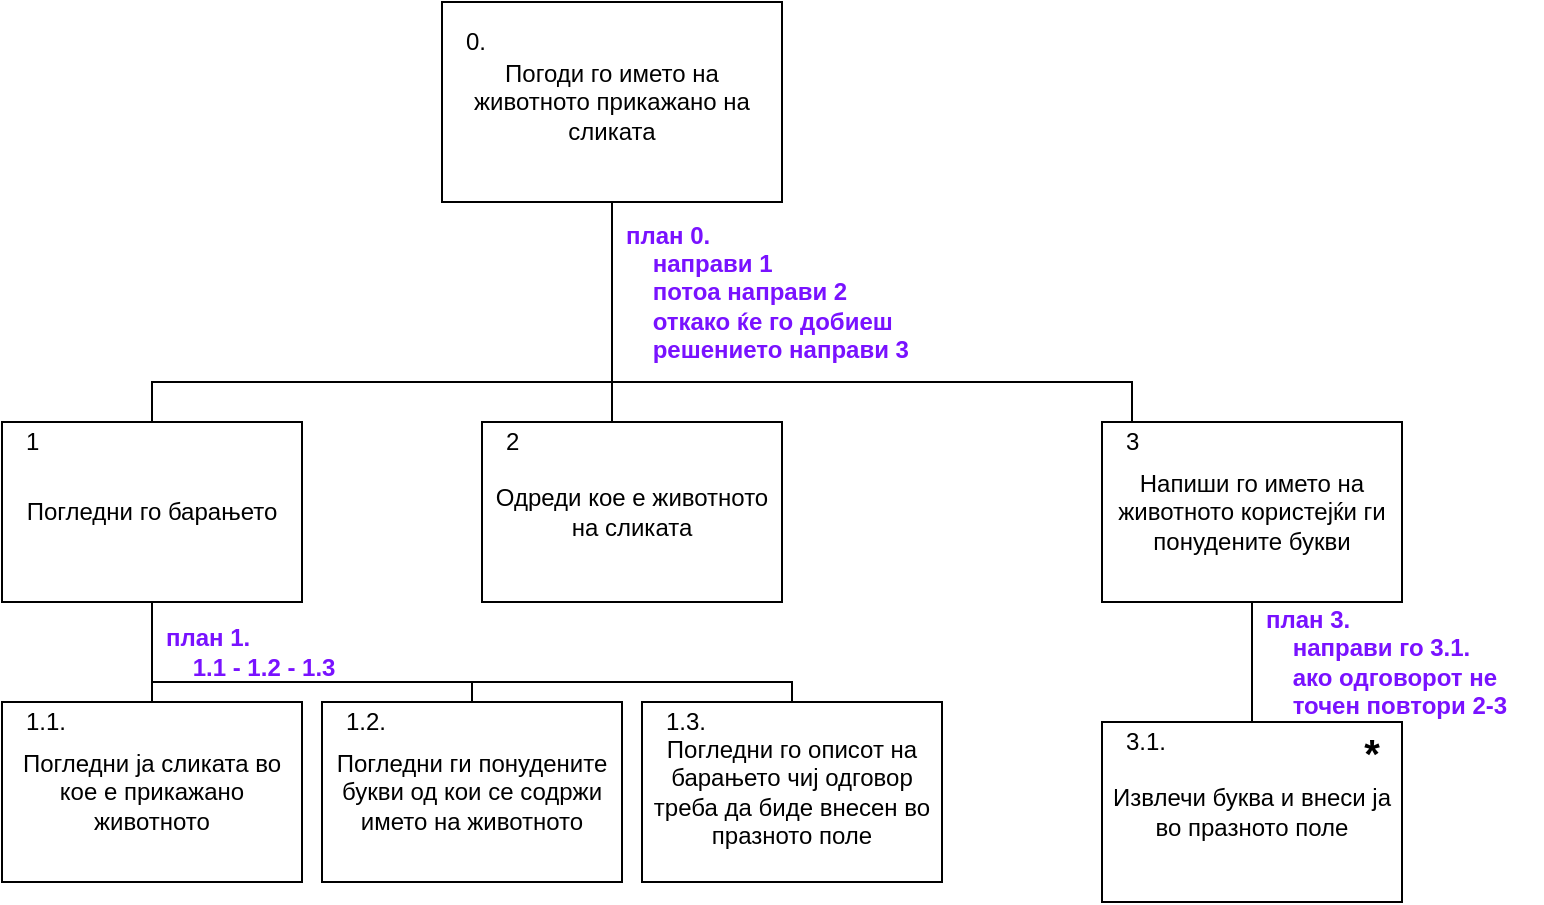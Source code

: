 <mxfile version="13.10.0" type="github">
  <diagram id="dbmzpbNbU_0EVoZNfDKH" name="Page-1">
    <mxGraphModel dx="1038" dy="1717" grid="1" gridSize="10" guides="1" tooltips="1" connect="1" arrows="1" fold="1" page="1" pageScale="1" pageWidth="827" pageHeight="1169" math="0" shadow="0">
      <root>
        <mxCell id="0" />
        <mxCell id="1" parent="0" />
        <mxCell id="J5Uw7S5W74ju-p9mBWIw-18" style="edgeStyle=orthogonalEdgeStyle;rounded=0;orthogonalLoop=1;jettySize=auto;html=1;endArrow=none;endFill=0;" parent="1" source="J5Uw7S5W74ju-p9mBWIw-2" target="J5Uw7S5W74ju-p9mBWIw-4" edge="1">
          <mxGeometry relative="1" as="geometry">
            <Array as="points">
              <mxPoint x="335" y="170" />
              <mxPoint x="105" y="170" />
            </Array>
          </mxGeometry>
        </mxCell>
        <mxCell id="J5Uw7S5W74ju-p9mBWIw-19" style="edgeStyle=orthogonalEdgeStyle;rounded=0;orthogonalLoop=1;jettySize=auto;html=1;endArrow=none;endFill=0;" parent="1" source="J5Uw7S5W74ju-p9mBWIw-2" target="J5Uw7S5W74ju-p9mBWIw-7" edge="1">
          <mxGeometry relative="1" as="geometry">
            <Array as="points">
              <mxPoint x="335" y="170" />
              <mxPoint x="335" y="170" />
            </Array>
          </mxGeometry>
        </mxCell>
        <mxCell id="J5Uw7S5W74ju-p9mBWIw-20" style="edgeStyle=orthogonalEdgeStyle;rounded=0;orthogonalLoop=1;jettySize=auto;html=1;endArrow=none;endFill=0;" parent="1" source="J5Uw7S5W74ju-p9mBWIw-2" target="J5Uw7S5W74ju-p9mBWIw-8" edge="1">
          <mxGeometry relative="1" as="geometry">
            <Array as="points">
              <mxPoint x="335" y="170" />
              <mxPoint x="595" y="170" />
            </Array>
          </mxGeometry>
        </mxCell>
        <mxCell id="J5Uw7S5W74ju-p9mBWIw-2" value="Погоди го името на животното прикажано на сликата" style="rounded=0;whiteSpace=wrap;html=1;" parent="1" vertex="1">
          <mxGeometry x="250" y="-20" width="170" height="100" as="geometry" />
        </mxCell>
        <mxCell id="J5Uw7S5W74ju-p9mBWIw-3" value="0." style="text;html=1;strokeColor=none;fillColor=none;align=left;verticalAlign=middle;whiteSpace=wrap;rounded=0;" parent="1" vertex="1">
          <mxGeometry x="260" y="-10" width="30" height="20" as="geometry" />
        </mxCell>
        <mxCell id="J5Uw7S5W74ju-p9mBWIw-27" style="edgeStyle=orthogonalEdgeStyle;rounded=0;orthogonalLoop=1;jettySize=auto;html=1;entryX=0.5;entryY=0;entryDx=0;entryDy=0;endArrow=none;endFill=0;" parent="1" source="J5Uw7S5W74ju-p9mBWIw-4" target="J5Uw7S5W74ju-p9mBWIw-9" edge="1">
          <mxGeometry relative="1" as="geometry" />
        </mxCell>
        <mxCell id="J5Uw7S5W74ju-p9mBWIw-28" style="edgeStyle=orthogonalEdgeStyle;rounded=0;orthogonalLoop=1;jettySize=auto;html=1;endArrow=none;endFill=0;" parent="1" source="J5Uw7S5W74ju-p9mBWIw-4" target="J5Uw7S5W74ju-p9mBWIw-5" edge="1">
          <mxGeometry relative="1" as="geometry">
            <Array as="points">
              <mxPoint x="105" y="320" />
              <mxPoint x="265" y="320" />
            </Array>
          </mxGeometry>
        </mxCell>
        <mxCell id="J5Uw7S5W74ju-p9mBWIw-29" style="edgeStyle=orthogonalEdgeStyle;rounded=0;orthogonalLoop=1;jettySize=auto;html=1;endArrow=none;endFill=0;" parent="1" source="J5Uw7S5W74ju-p9mBWIw-4" target="J5Uw7S5W74ju-p9mBWIw-6" edge="1">
          <mxGeometry relative="1" as="geometry">
            <Array as="points">
              <mxPoint x="105" y="320" />
              <mxPoint x="425" y="320" />
            </Array>
          </mxGeometry>
        </mxCell>
        <mxCell id="J5Uw7S5W74ju-p9mBWIw-4" value="Погледни го барањето" style="rounded=0;whiteSpace=wrap;html=1;" parent="1" vertex="1">
          <mxGeometry x="30" y="190" width="150" height="90" as="geometry" />
        </mxCell>
        <mxCell id="J5Uw7S5W74ju-p9mBWIw-5" value="Погледни ги понудените букви од кои се содржи името на животното" style="rounded=0;whiteSpace=wrap;html=1;" parent="1" vertex="1">
          <mxGeometry x="190" y="330" width="150" height="90" as="geometry" />
        </mxCell>
        <mxCell id="J5Uw7S5W74ju-p9mBWIw-6" value="Погледни го описот на барањето чиј одговор треба да биде внесен во празното поле" style="rounded=0;whiteSpace=wrap;html=1;" parent="1" vertex="1">
          <mxGeometry x="350" y="330" width="150" height="90" as="geometry" />
        </mxCell>
        <mxCell id="J5Uw7S5W74ju-p9mBWIw-7" value="Одреди кое е животното на сликата" style="rounded=0;whiteSpace=wrap;html=1;" parent="1" vertex="1">
          <mxGeometry x="270" y="190" width="150" height="90" as="geometry" />
        </mxCell>
        <mxCell id="J5Uw7S5W74ju-p9mBWIw-33" style="edgeStyle=orthogonalEdgeStyle;rounded=0;orthogonalLoop=1;jettySize=auto;html=1;endArrow=none;endFill=0;" parent="1" source="J5Uw7S5W74ju-p9mBWIw-8" target="J5Uw7S5W74ju-p9mBWIw-10" edge="1">
          <mxGeometry relative="1" as="geometry">
            <Array as="points">
              <mxPoint x="655" y="310" />
              <mxPoint x="655" y="310" />
            </Array>
          </mxGeometry>
        </mxCell>
        <mxCell id="J5Uw7S5W74ju-p9mBWIw-8" value="Напиши го името на животното користејќи ги понудените букви" style="rounded=0;whiteSpace=wrap;html=1;" parent="1" vertex="1">
          <mxGeometry x="580" y="190" width="150" height="90" as="geometry" />
        </mxCell>
        <mxCell id="J5Uw7S5W74ju-p9mBWIw-9" value="Погледни ја сликата во кое е прикажано животното" style="rounded=0;whiteSpace=wrap;html=1;" parent="1" vertex="1">
          <mxGeometry x="30" y="330" width="150" height="90" as="geometry" />
        </mxCell>
        <mxCell id="J5Uw7S5W74ju-p9mBWIw-10" value="Извлечи буква и внеси ја во празното поле" style="rounded=0;whiteSpace=wrap;html=1;" parent="1" vertex="1">
          <mxGeometry x="580" y="340" width="150" height="90" as="geometry" />
        </mxCell>
        <mxCell id="J5Uw7S5W74ju-p9mBWIw-11" value="1" style="text;html=1;strokeColor=none;fillColor=none;align=left;verticalAlign=middle;whiteSpace=wrap;rounded=0;" parent="1" vertex="1">
          <mxGeometry x="40" y="190" width="30" height="20" as="geometry" />
        </mxCell>
        <mxCell id="J5Uw7S5W74ju-p9mBWIw-12" value="2" style="text;html=1;strokeColor=none;fillColor=none;align=left;verticalAlign=middle;whiteSpace=wrap;rounded=0;" parent="1" vertex="1">
          <mxGeometry x="280" y="190" width="30" height="20" as="geometry" />
        </mxCell>
        <mxCell id="J5Uw7S5W74ju-p9mBWIw-13" value="3" style="text;html=1;strokeColor=none;fillColor=none;align=left;verticalAlign=middle;whiteSpace=wrap;rounded=0;" parent="1" vertex="1">
          <mxGeometry x="590" y="190" width="30" height="20" as="geometry" />
        </mxCell>
        <mxCell id="J5Uw7S5W74ju-p9mBWIw-14" value="1.1." style="text;html=1;strokeColor=none;fillColor=none;align=left;verticalAlign=middle;whiteSpace=wrap;rounded=0;" parent="1" vertex="1">
          <mxGeometry x="40" y="330" width="30" height="20" as="geometry" />
        </mxCell>
        <mxCell id="J5Uw7S5W74ju-p9mBWIw-15" value="1.2." style="text;html=1;strokeColor=none;fillColor=none;align=left;verticalAlign=middle;whiteSpace=wrap;rounded=0;" parent="1" vertex="1">
          <mxGeometry x="200" y="330" width="30" height="20" as="geometry" />
        </mxCell>
        <mxCell id="J5Uw7S5W74ju-p9mBWIw-16" value="1.3." style="text;html=1;strokeColor=none;fillColor=none;align=left;verticalAlign=middle;whiteSpace=wrap;rounded=0;" parent="1" vertex="1">
          <mxGeometry x="360" y="330" width="30" height="20" as="geometry" />
        </mxCell>
        <mxCell id="J5Uw7S5W74ju-p9mBWIw-17" value="3.1." style="text;html=1;strokeColor=none;fillColor=none;align=left;verticalAlign=middle;whiteSpace=wrap;rounded=0;" parent="1" vertex="1">
          <mxGeometry x="590" y="340" width="30" height="20" as="geometry" />
        </mxCell>
        <mxCell id="J5Uw7S5W74ju-p9mBWIw-21" value="&lt;b&gt;&lt;font color=&quot;#7912ff&quot;&gt;план 0.&lt;br&gt;&amp;nbsp; &amp;nbsp; направи 1&lt;br&gt;&amp;nbsp; &amp;nbsp; потоа направи 2&lt;br&gt;&amp;nbsp; &amp;nbsp; откако ќе го добиеш &lt;br&gt;&amp;nbsp; &amp;nbsp; решението направи 3&lt;/font&gt;&lt;/b&gt;" style="text;html=1;align=left;verticalAlign=middle;resizable=0;points=[];autosize=1;" parent="1" vertex="1">
          <mxGeometry x="340" y="90" width="160" height="70" as="geometry" />
        </mxCell>
        <mxCell id="J5Uw7S5W74ju-p9mBWIw-30" value="&lt;b&gt;&lt;font color=&quot;#7912ff&quot;&gt;&amp;nbsp; &amp;nbsp;план 1.&lt;br&gt;&amp;nbsp; &amp;nbsp; &amp;nbsp; &amp;nbsp;1.1 - 1.2 - 1.3&lt;/font&gt;&lt;/b&gt;" style="text;html=1;align=left;verticalAlign=middle;resizable=0;points=[];autosize=1;" parent="1" vertex="1">
          <mxGeometry x="100" y="290" width="110" height="30" as="geometry" />
        </mxCell>
        <mxCell id="J5Uw7S5W74ju-p9mBWIw-34" value="&lt;b&gt;&lt;font color=&quot;#7912ff&quot;&gt;&amp;nbsp; &amp;nbsp;план 3.&lt;br&gt;&amp;nbsp; &amp;nbsp; &amp;nbsp; &amp;nbsp;направи го 3.1.&lt;br&gt;&amp;nbsp; &amp;nbsp; &amp;nbsp; &amp;nbsp;ако одговорот не&lt;br&gt;&amp;nbsp; &amp;nbsp; &amp;nbsp; &amp;nbsp;точен повтори 2-3&lt;br&gt;&lt;/font&gt;&lt;/b&gt;" style="text;html=1;align=left;verticalAlign=middle;resizable=0;points=[];autosize=1;" parent="1" vertex="1">
          <mxGeometry x="650" y="280" width="150" height="60" as="geometry" />
        </mxCell>
        <mxCell id="J5Uw7S5W74ju-p9mBWIw-35" value="&lt;font size=&quot;1&quot;&gt;&lt;b style=&quot;font-size: 20px&quot;&gt;*&lt;/b&gt;&lt;/font&gt;" style="text;html=1;strokeColor=none;fillColor=none;align=center;verticalAlign=middle;whiteSpace=wrap;rounded=0;" parent="1" vertex="1">
          <mxGeometry x="700" y="350" width="30" height="10" as="geometry" />
        </mxCell>
      </root>
    </mxGraphModel>
  </diagram>
</mxfile>
